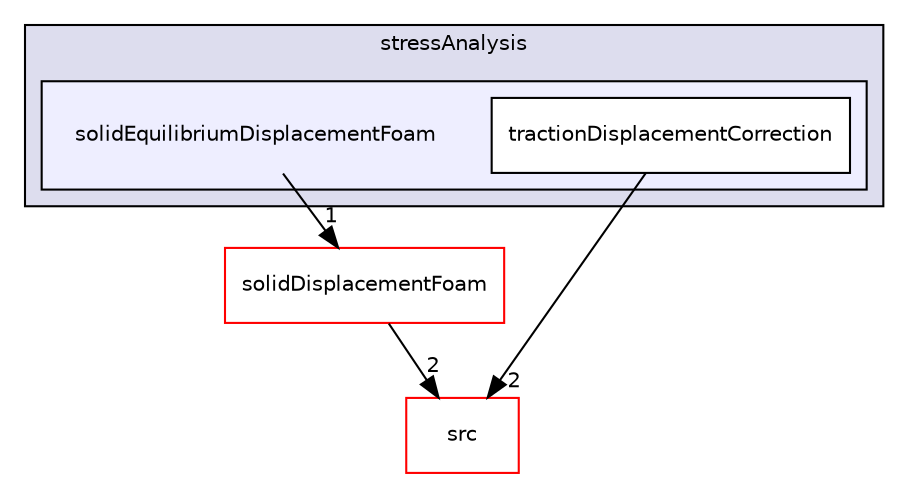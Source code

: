 digraph "applications/solvers/stressAnalysis/solidEquilibriumDisplacementFoam" {
  bgcolor=transparent;
  compound=true
  node [ fontsize="10", fontname="Helvetica"];
  edge [ labelfontsize="10", labelfontname="Helvetica"];
  subgraph clusterdir_c2f3eabbeeedbb03170a2b89f2b5145e {
    graph [ bgcolor="#ddddee", pencolor="black", label="stressAnalysis" fontname="Helvetica", fontsize="10", URL="dir_c2f3eabbeeedbb03170a2b89f2b5145e.html"]
  subgraph clusterdir_c8f91b40afbb779ea3f2ce855a63e7b5 {
    graph [ bgcolor="#eeeeff", pencolor="black", label="" URL="dir_c8f91b40afbb779ea3f2ce855a63e7b5.html"];
    dir_c8f91b40afbb779ea3f2ce855a63e7b5 [shape=plaintext label="solidEquilibriumDisplacementFoam"];
    dir_22e19ad90339695800deaab7faa4fde9 [shape=box label="tractionDisplacementCorrection" color="black" fillcolor="white" style="filled" URL="dir_22e19ad90339695800deaab7faa4fde9.html"];
  }
  }
  dir_68267d1309a1af8e8297ef4c3efbcdba [shape=box label="src" color="red" URL="dir_68267d1309a1af8e8297ef4c3efbcdba.html"];
  dir_7ea3f7dfc8497c6b2ba5ad1ea80f5b62 [shape=box label="solidDisplacementFoam" color="red" URL="dir_7ea3f7dfc8497c6b2ba5ad1ea80f5b62.html"];
  dir_7ea3f7dfc8497c6b2ba5ad1ea80f5b62->dir_68267d1309a1af8e8297ef4c3efbcdba [headlabel="2", labeldistance=1.5 headhref="dir_000020_000738.html"];
  dir_22e19ad90339695800deaab7faa4fde9->dir_68267d1309a1af8e8297ef4c3efbcdba [headlabel="2", labeldistance=1.5 headhref="dir_000460_000738.html"];
  dir_c8f91b40afbb779ea3f2ce855a63e7b5->dir_7ea3f7dfc8497c6b2ba5ad1ea80f5b62 [headlabel="1", labeldistance=1.5 headhref="dir_000021_000020.html"];
}
